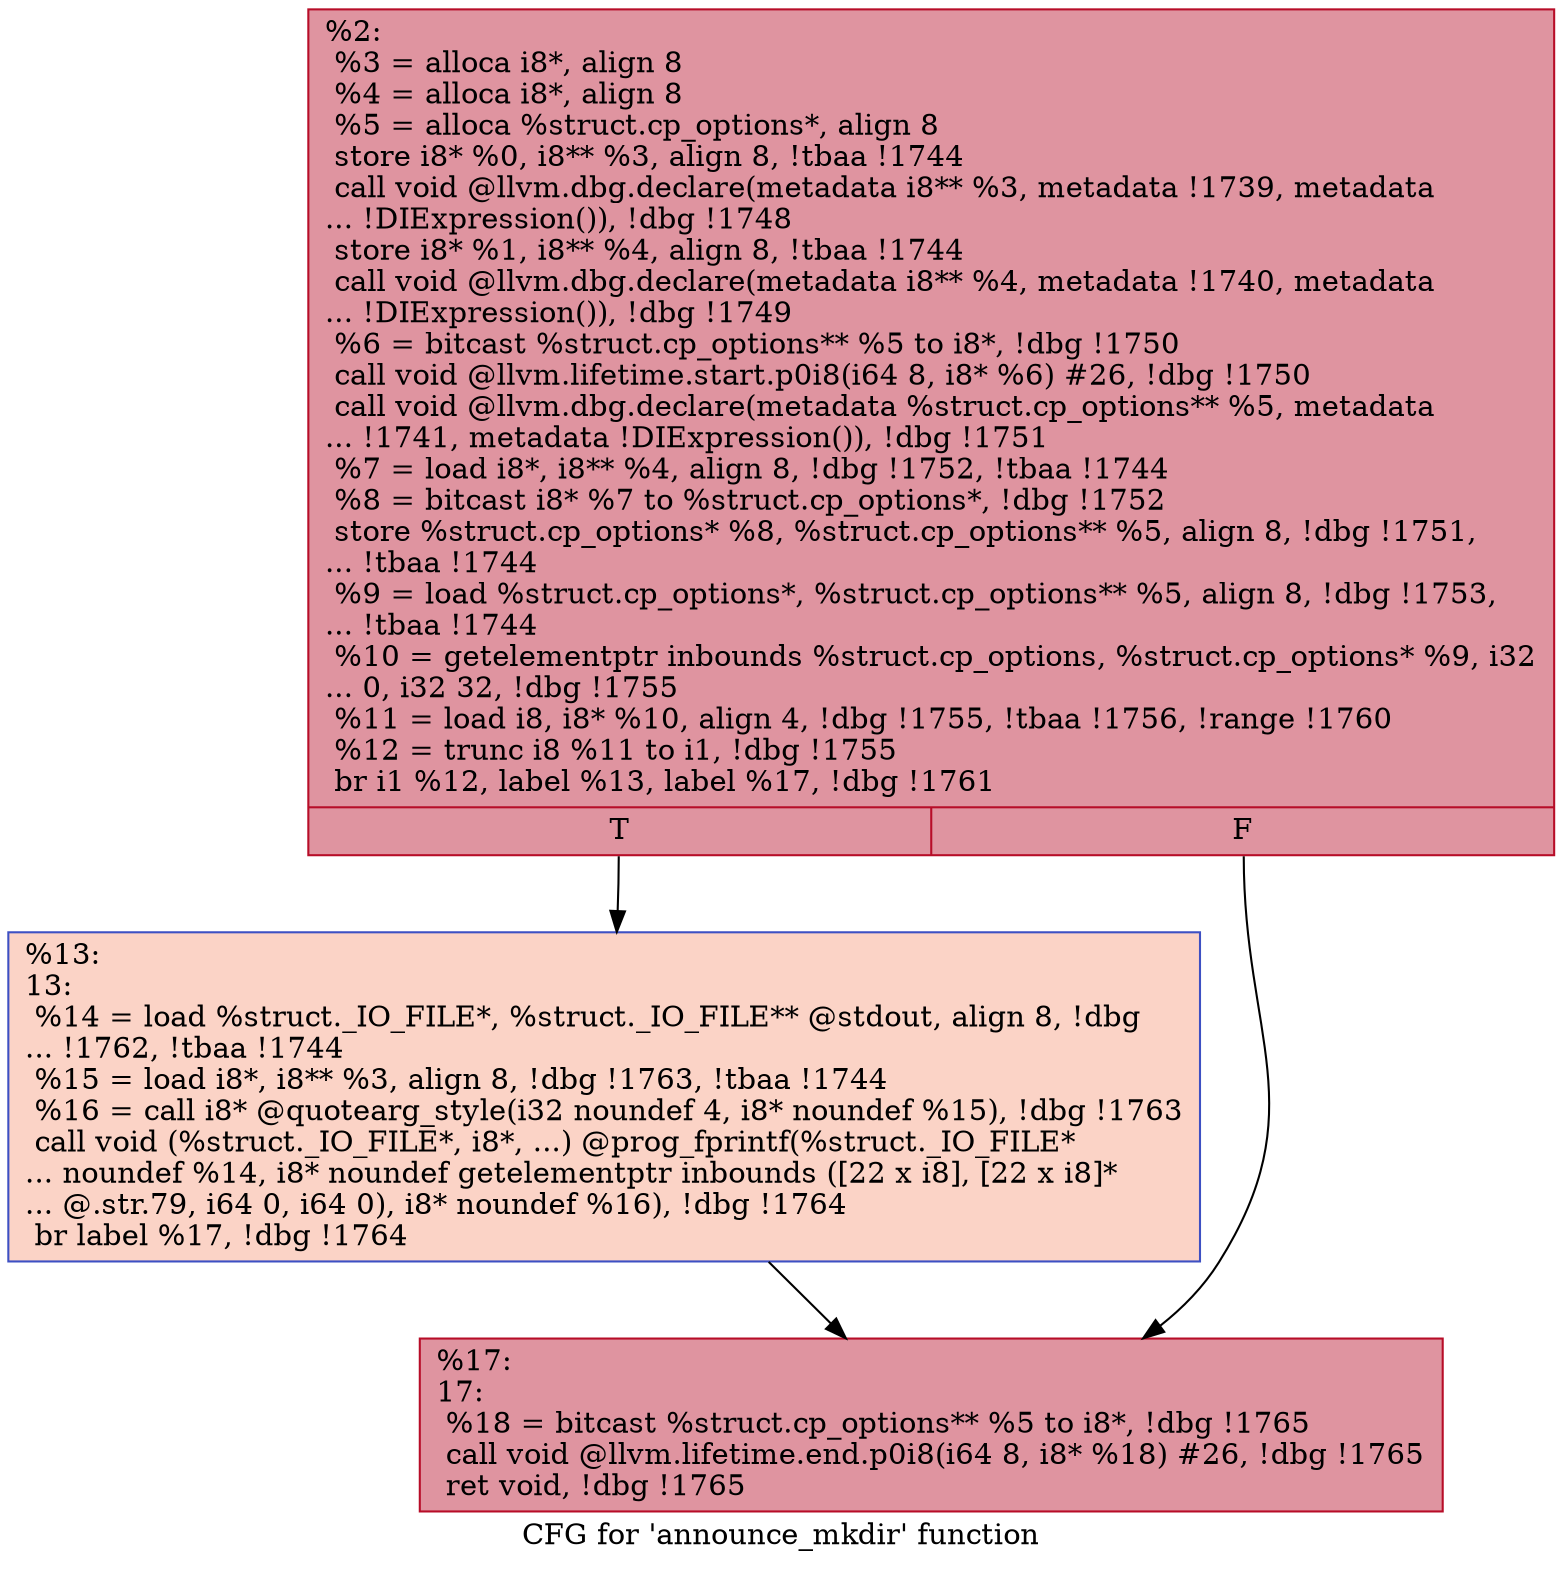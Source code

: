 digraph "CFG for 'announce_mkdir' function" {
	label="CFG for 'announce_mkdir' function";

	Node0x16e9b50 [shape=record,color="#b70d28ff", style=filled, fillcolor="#b70d2870",label="{%2:\l  %3 = alloca i8*, align 8\l  %4 = alloca i8*, align 8\l  %5 = alloca %struct.cp_options*, align 8\l  store i8* %0, i8** %3, align 8, !tbaa !1744\l  call void @llvm.dbg.declare(metadata i8** %3, metadata !1739, metadata\l... !DIExpression()), !dbg !1748\l  store i8* %1, i8** %4, align 8, !tbaa !1744\l  call void @llvm.dbg.declare(metadata i8** %4, metadata !1740, metadata\l... !DIExpression()), !dbg !1749\l  %6 = bitcast %struct.cp_options** %5 to i8*, !dbg !1750\l  call void @llvm.lifetime.start.p0i8(i64 8, i8* %6) #26, !dbg !1750\l  call void @llvm.dbg.declare(metadata %struct.cp_options** %5, metadata\l... !1741, metadata !DIExpression()), !dbg !1751\l  %7 = load i8*, i8** %4, align 8, !dbg !1752, !tbaa !1744\l  %8 = bitcast i8* %7 to %struct.cp_options*, !dbg !1752\l  store %struct.cp_options* %8, %struct.cp_options** %5, align 8, !dbg !1751,\l... !tbaa !1744\l  %9 = load %struct.cp_options*, %struct.cp_options** %5, align 8, !dbg !1753,\l... !tbaa !1744\l  %10 = getelementptr inbounds %struct.cp_options, %struct.cp_options* %9, i32\l... 0, i32 32, !dbg !1755\l  %11 = load i8, i8* %10, align 4, !dbg !1755, !tbaa !1756, !range !1760\l  %12 = trunc i8 %11 to i1, !dbg !1755\l  br i1 %12, label %13, label %17, !dbg !1761\l|{<s0>T|<s1>F}}"];
	Node0x16e9b50:s0 -> Node0x16e9ba0;
	Node0x16e9b50:s1 -> Node0x16e9bf0;
	Node0x16e9ba0 [shape=record,color="#3d50c3ff", style=filled, fillcolor="#f59c7d70",label="{%13:\l13:                                               \l  %14 = load %struct._IO_FILE*, %struct._IO_FILE** @stdout, align 8, !dbg\l... !1762, !tbaa !1744\l  %15 = load i8*, i8** %3, align 8, !dbg !1763, !tbaa !1744\l  %16 = call i8* @quotearg_style(i32 noundef 4, i8* noundef %15), !dbg !1763\l  call void (%struct._IO_FILE*, i8*, ...) @prog_fprintf(%struct._IO_FILE*\l... noundef %14, i8* noundef getelementptr inbounds ([22 x i8], [22 x i8]*\l... @.str.79, i64 0, i64 0), i8* noundef %16), !dbg !1764\l  br label %17, !dbg !1764\l}"];
	Node0x16e9ba0 -> Node0x16e9bf0;
	Node0x16e9bf0 [shape=record,color="#b70d28ff", style=filled, fillcolor="#b70d2870",label="{%17:\l17:                                               \l  %18 = bitcast %struct.cp_options** %5 to i8*, !dbg !1765\l  call void @llvm.lifetime.end.p0i8(i64 8, i8* %18) #26, !dbg !1765\l  ret void, !dbg !1765\l}"];
}
